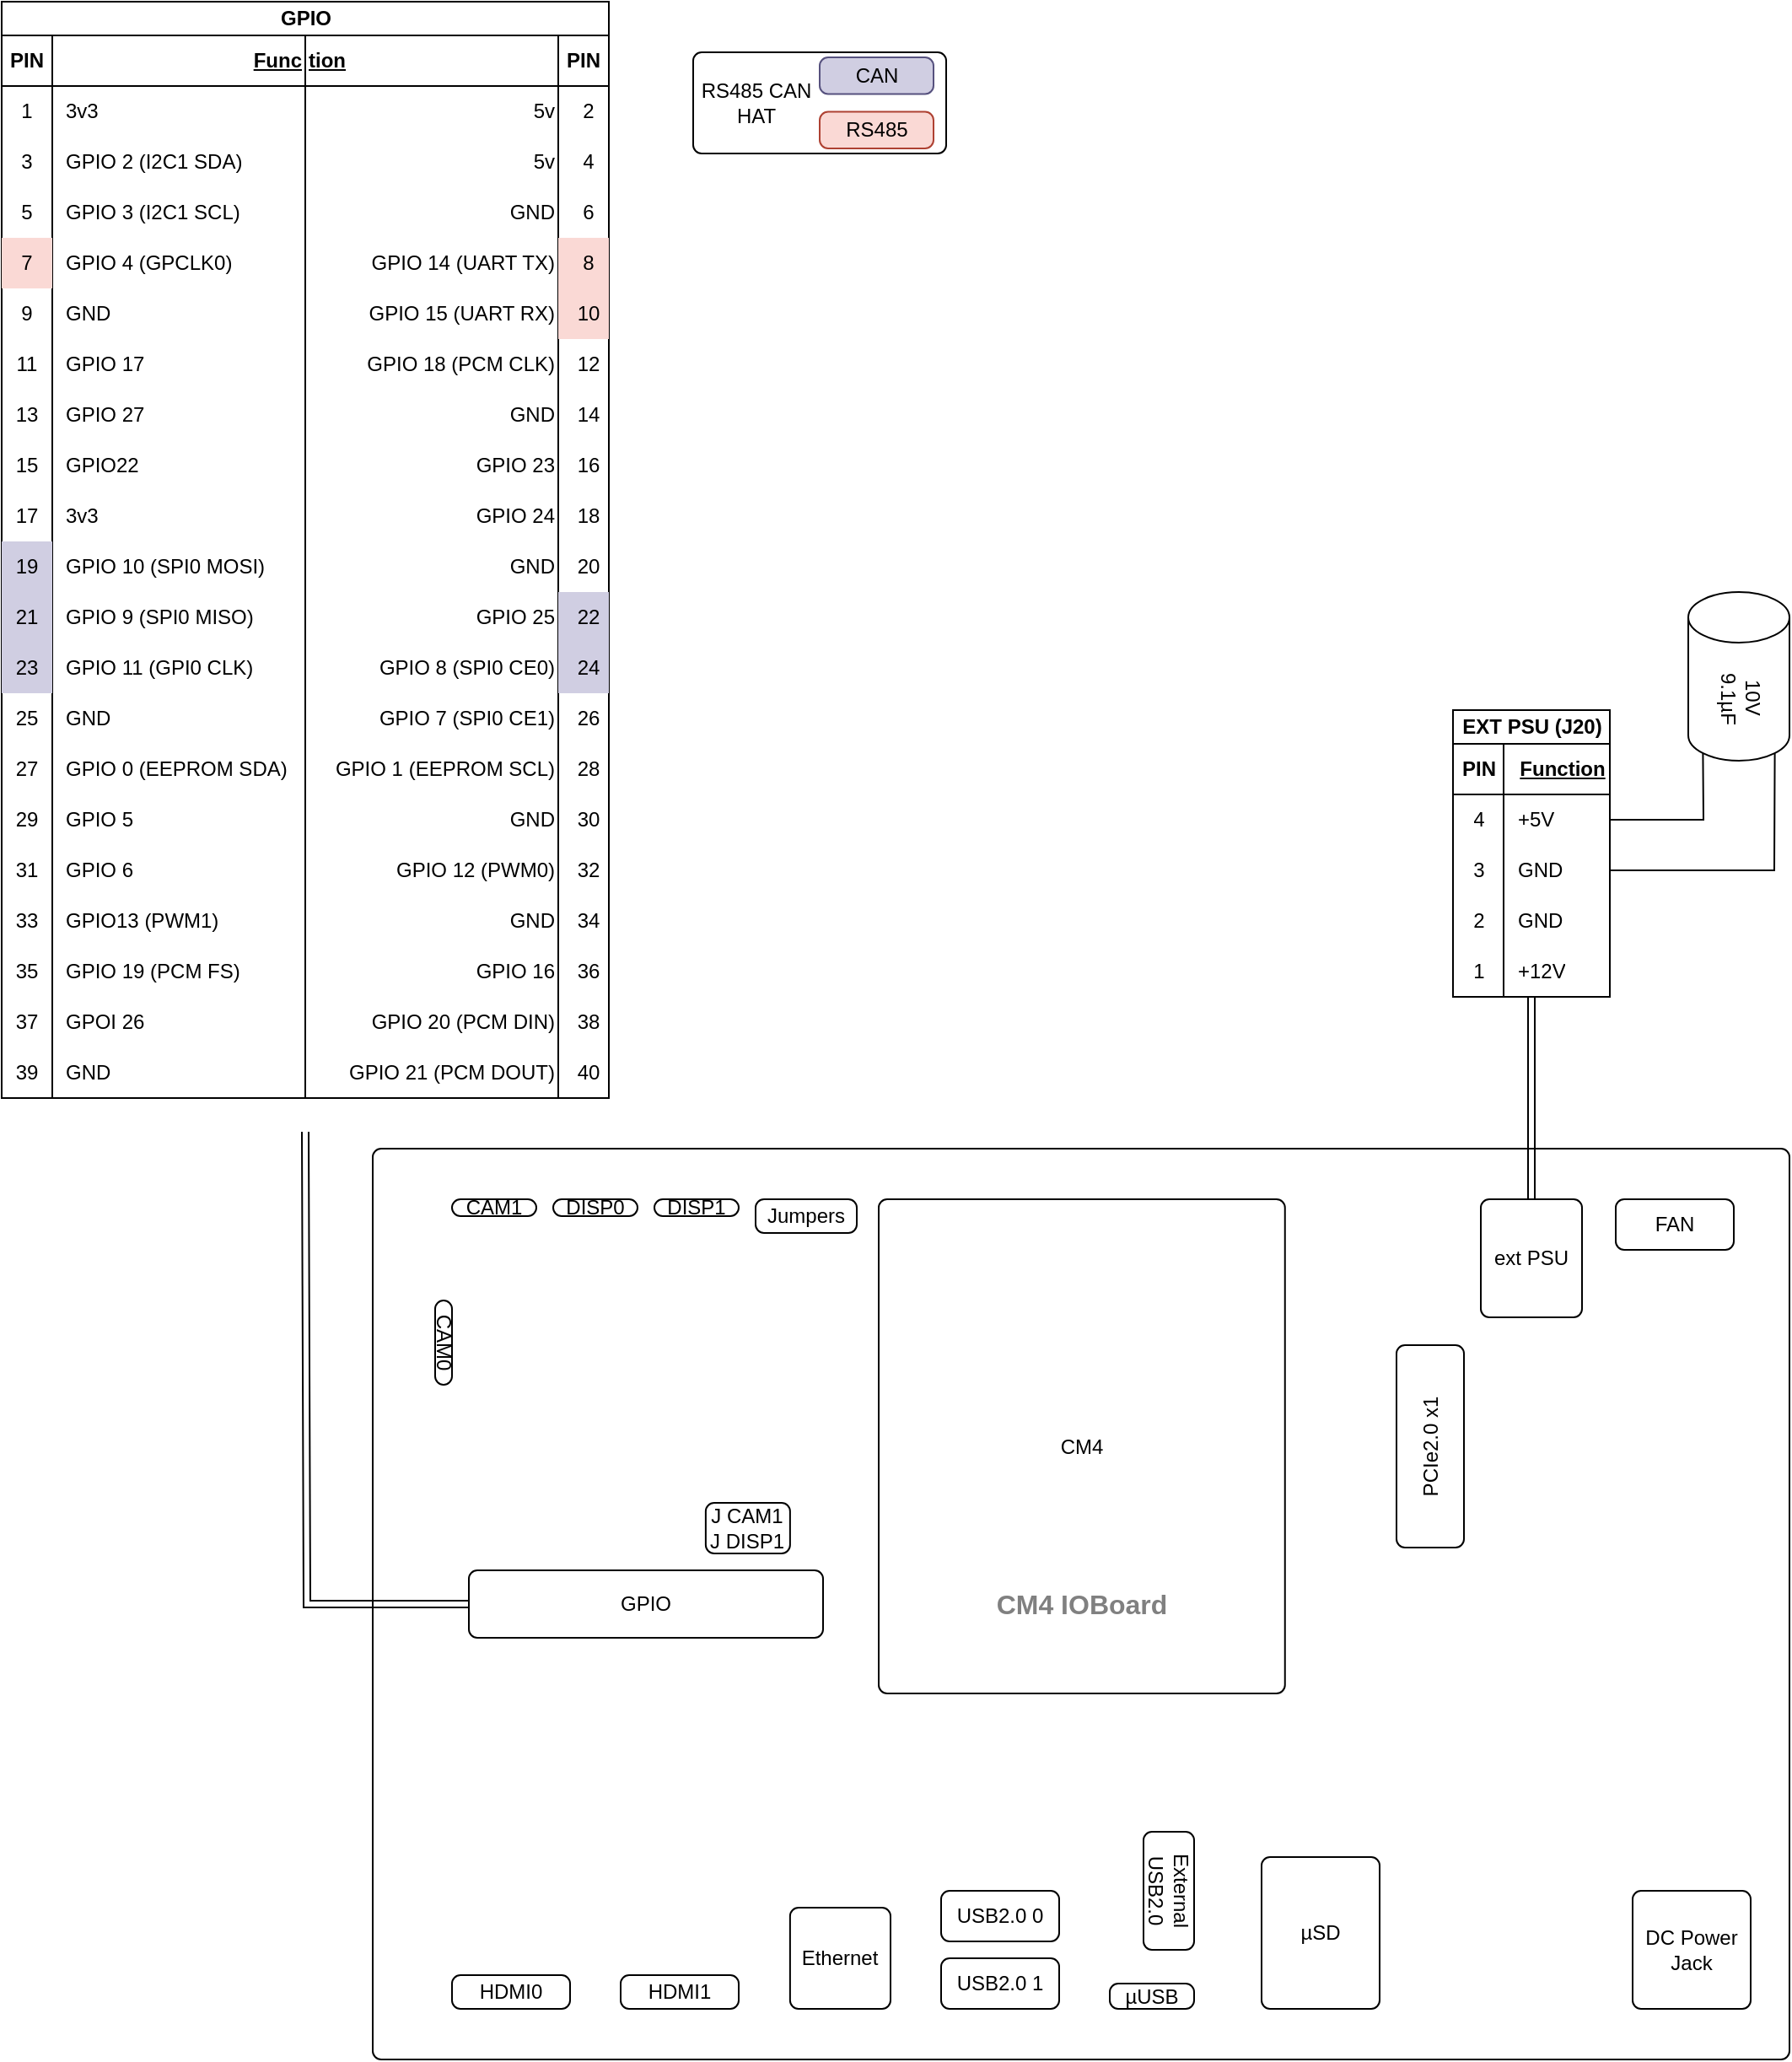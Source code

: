 <mxfile version="24.2.5" type="github">
  <diagram name="Seite-1" id="QoW2WP4sF9XE3s1ogHSI">
    <mxGraphModel dx="954" dy="721" grid="1" gridSize="10" guides="1" tooltips="1" connect="1" arrows="1" fold="1" page="1" pageScale="1" pageWidth="1654" pageHeight="1169" math="0" shadow="0">
      <root>
        <mxCell id="0" />
        <mxCell id="1" parent="0" />
        <mxCell id="m5U6jbmUyWmy_Dcwf7JY-30" value="&lt;font style=&quot;font-size: 16px;&quot;&gt;&lt;b&gt;CM4 IOBoard&lt;/b&gt;&lt;/font&gt;" style="rounded=1;absoluteArcSize=1;html=1;arcSize=10;align=center;verticalAlign=middle;" parent="1" vertex="1">
          <mxGeometry x="500" y="700" width="840" height="540" as="geometry" />
        </mxCell>
        <mxCell id="m5U6jbmUyWmy_Dcwf7JY-31" value="CM4 IO Board" style="html=1;shape=mxgraph.er.anchor;whiteSpace=wrap;" parent="m5U6jbmUyWmy_Dcwf7JY-30" vertex="1">
          <mxGeometry width="420.0" height="540" as="geometry" />
        </mxCell>
        <mxCell id="m5U6jbmUyWmy_Dcwf7JY-9" value="HDMI0" style="rounded=1;absoluteArcSize=1;html=1;arcSize=10;whiteSpace=wrap;points=[];strokeColor=inherit;fillColor=inherit;" parent="m5U6jbmUyWmy_Dcwf7JY-30" vertex="1">
          <mxGeometry x="47" y="490" width="70" height="20" as="geometry" />
        </mxCell>
        <mxCell id="m5U6jbmUyWmy_Dcwf7JY-10" value="HDMI1" style="rounded=1;absoluteArcSize=1;html=1;arcSize=10;whiteSpace=wrap;points=[];strokeColor=inherit;fillColor=inherit;" parent="m5U6jbmUyWmy_Dcwf7JY-30" vertex="1">
          <mxGeometry x="147" y="490" width="70" height="20" as="geometry" />
        </mxCell>
        <mxCell id="m5U6jbmUyWmy_Dcwf7JY-11" value="Ethernet" style="rounded=1;absoluteArcSize=1;html=1;arcSize=10;whiteSpace=wrap;points=[];strokeColor=inherit;fillColor=inherit;" parent="m5U6jbmUyWmy_Dcwf7JY-30" vertex="1">
          <mxGeometry x="247.44" y="450" width="59.56" height="60" as="geometry" />
        </mxCell>
        <mxCell id="m5U6jbmUyWmy_Dcwf7JY-12" value="USB2.0 0" style="rounded=1;absoluteArcSize=1;html=1;arcSize=10;whiteSpace=wrap;points=[];strokeColor=inherit;fillColor=inherit;" parent="m5U6jbmUyWmy_Dcwf7JY-30" vertex="1">
          <mxGeometry x="337" y="440" width="70" height="30" as="geometry" />
        </mxCell>
        <mxCell id="m5U6jbmUyWmy_Dcwf7JY-13" value="USB2.0 1" style="rounded=1;absoluteArcSize=1;html=1;arcSize=10;whiteSpace=wrap;points=[];strokeColor=inherit;fillColor=inherit;" parent="m5U6jbmUyWmy_Dcwf7JY-30" vertex="1">
          <mxGeometry x="337" y="480" width="70" height="30" as="geometry" />
        </mxCell>
        <mxCell id="m5U6jbmUyWmy_Dcwf7JY-14" value="External USB2.0" style="rounded=1;absoluteArcSize=1;html=1;arcSize=10;whiteSpace=wrap;points=[];strokeColor=inherit;fillColor=inherit;rotation=90;" parent="m5U6jbmUyWmy_Dcwf7JY-30" vertex="1">
          <mxGeometry x="437" y="425" width="70" height="30" as="geometry" />
        </mxCell>
        <mxCell id="m5U6jbmUyWmy_Dcwf7JY-15" value="µUSB" style="rounded=1;absoluteArcSize=1;html=1;arcSize=10;whiteSpace=wrap;points=[];strokeColor=inherit;fillColor=inherit;" parent="m5U6jbmUyWmy_Dcwf7JY-30" vertex="1">
          <mxGeometry x="437" y="495" width="50" height="15" as="geometry" />
        </mxCell>
        <mxCell id="m5U6jbmUyWmy_Dcwf7JY-16" value="µSD" style="rounded=1;absoluteArcSize=1;html=1;arcSize=10;whiteSpace=wrap;points=[];strokeColor=inherit;fillColor=inherit;" parent="m5U6jbmUyWmy_Dcwf7JY-30" vertex="1">
          <mxGeometry x="527" y="420" width="70" height="90" as="geometry" />
        </mxCell>
        <mxCell id="m5U6jbmUyWmy_Dcwf7JY-17" value="DC Power Jack" style="rounded=1;absoluteArcSize=1;html=1;arcSize=10;whiteSpace=wrap;points=[];strokeColor=inherit;fillColor=inherit;" parent="m5U6jbmUyWmy_Dcwf7JY-30" vertex="1">
          <mxGeometry x="747" y="440" width="70" height="70" as="geometry" />
        </mxCell>
        <mxCell id="m5U6jbmUyWmy_Dcwf7JY-19" value="CAM1" style="rounded=1;absoluteArcSize=1;html=1;arcSize=10;whiteSpace=wrap;points=[];strokeColor=inherit;fillColor=inherit;rotation=0;" parent="m5U6jbmUyWmy_Dcwf7JY-30" vertex="1">
          <mxGeometry x="47" y="30" width="50" height="10" as="geometry" />
        </mxCell>
        <mxCell id="m5U6jbmUyWmy_Dcwf7JY-20" value="DISP0" style="rounded=1;absoluteArcSize=1;html=1;arcSize=10;whiteSpace=wrap;points=[];strokeColor=inherit;fillColor=inherit;rotation=0;" parent="m5U6jbmUyWmy_Dcwf7JY-30" vertex="1">
          <mxGeometry x="107" y="30" width="50" height="10" as="geometry" />
        </mxCell>
        <mxCell id="m5U6jbmUyWmy_Dcwf7JY-22" value="DISP1" style="rounded=1;absoluteArcSize=1;html=1;arcSize=10;whiteSpace=wrap;points=[];strokeColor=inherit;fillColor=inherit;rotation=0;" parent="m5U6jbmUyWmy_Dcwf7JY-30" vertex="1">
          <mxGeometry x="167" y="30" width="50" height="10" as="geometry" />
        </mxCell>
        <mxCell id="m5U6jbmUyWmy_Dcwf7JY-23" value="CAM0" style="rounded=1;absoluteArcSize=1;html=1;arcSize=10;whiteSpace=wrap;points=[];strokeColor=inherit;fillColor=inherit;rotation=90;" parent="m5U6jbmUyWmy_Dcwf7JY-30" vertex="1">
          <mxGeometry x="17" y="110" width="50" height="10" as="geometry" />
        </mxCell>
        <mxCell id="m5U6jbmUyWmy_Dcwf7JY-24" value="Jumpers" style="rounded=1;absoluteArcSize=1;html=1;arcSize=10;whiteSpace=wrap;points=[];strokeColor=inherit;fillColor=inherit;rotation=0;" parent="m5U6jbmUyWmy_Dcwf7JY-30" vertex="1">
          <mxGeometry x="227" y="30" width="60" height="20" as="geometry" />
        </mxCell>
        <mxCell id="m5U6jbmUyWmy_Dcwf7JY-25" value="ext PSU" style="rounded=1;absoluteArcSize=1;html=1;arcSize=10;whiteSpace=wrap;points=[];strokeColor=inherit;fillColor=inherit;rotation=0;" parent="m5U6jbmUyWmy_Dcwf7JY-30" vertex="1">
          <mxGeometry x="657" y="30" width="60" height="70" as="geometry" />
        </mxCell>
        <mxCell id="m5U6jbmUyWmy_Dcwf7JY-26" value="FAN" style="rounded=1;absoluteArcSize=1;html=1;arcSize=10;whiteSpace=wrap;points=[];strokeColor=inherit;fillColor=inherit;rotation=0;" parent="m5U6jbmUyWmy_Dcwf7JY-30" vertex="1">
          <mxGeometry x="737" y="30" width="70" height="30" as="geometry" />
        </mxCell>
        <mxCell id="m5U6jbmUyWmy_Dcwf7JY-27" value="PCIe2.0 x1" style="rounded=1;absoluteArcSize=1;html=1;arcSize=10;whiteSpace=wrap;points=[];strokeColor=inherit;fillColor=inherit;rotation=-90;" parent="m5U6jbmUyWmy_Dcwf7JY-30" vertex="1">
          <mxGeometry x="567" y="156.5" width="120" height="40" as="geometry" />
        </mxCell>
        <mxCell id="m5U6jbmUyWmy_Dcwf7JY-28" value="GPIO" style="rounded=1;absoluteArcSize=1;html=1;arcSize=10;whiteSpace=wrap;points=[];strokeColor=inherit;fillColor=inherit;rotation=0;" parent="m5U6jbmUyWmy_Dcwf7JY-30" vertex="1">
          <mxGeometry x="57" y="250" width="210" height="40" as="geometry" />
        </mxCell>
        <mxCell id="m5U6jbmUyWmy_Dcwf7JY-29" value="J CAM1&lt;br&gt;J DISP1" style="rounded=1;absoluteArcSize=1;html=1;arcSize=10;whiteSpace=wrap;points=[];strokeColor=inherit;fillColor=inherit;rotation=0;" parent="m5U6jbmUyWmy_Dcwf7JY-30" vertex="1">
          <mxGeometry x="197.44" y="210" width="50" height="30" as="geometry" />
        </mxCell>
        <mxCell id="m5U6jbmUyWmy_Dcwf7JY-5" value="CM4" style="rounded=1;absoluteArcSize=1;html=1;arcSize=10;whiteSpace=wrap;points=[];fillOpacity=50;" parent="m5U6jbmUyWmy_Dcwf7JY-30" vertex="1">
          <mxGeometry x="300.0" y="30" width="240.88" height="293" as="geometry" />
        </mxCell>
        <mxCell id="m5U6jbmUyWmy_Dcwf7JY-33" value="GPIO" style="shape=table;startSize=20;container=1;collapsible=1;childLayout=tableLayout;fixedRows=1;rowLines=0;fontStyle=1;align=center;resizeLast=1;html=1;aspect=fixed;fontSize=12;" parent="1" vertex="1">
          <mxGeometry x="280" y="20" width="360" height="650" as="geometry" />
        </mxCell>
        <mxCell id="m5U6jbmUyWmy_Dcwf7JY-34" value="" style="shape=tableRow;horizontal=0;startSize=0;swimlaneHead=0;swimlaneBody=0;fillColor=none;collapsible=0;dropTarget=0;points=[[0,0.5],[1,0.5]];portConstraint=eastwest;top=0;left=0;right=0;bottom=1;" parent="m5U6jbmUyWmy_Dcwf7JY-33" vertex="1">
          <mxGeometry y="20" width="360" height="30" as="geometry" />
        </mxCell>
        <mxCell id="m5U6jbmUyWmy_Dcwf7JY-35" value="PIN" style="shape=partialRectangle;connectable=0;fillColor=none;top=0;left=0;bottom=0;right=0;fontStyle=1;overflow=hidden;whiteSpace=wrap;html=1;" parent="m5U6jbmUyWmy_Dcwf7JY-34" vertex="1">
          <mxGeometry width="30" height="30" as="geometry">
            <mxRectangle width="30" height="30" as="alternateBounds" />
          </mxGeometry>
        </mxCell>
        <mxCell id="m5U6jbmUyWmy_Dcwf7JY-36" value="Func" style="shape=partialRectangle;connectable=0;fillColor=none;top=0;left=0;bottom=0;right=0;align=right;spacingLeft=6;fontStyle=5;overflow=hidden;whiteSpace=wrap;html=1;" parent="m5U6jbmUyWmy_Dcwf7JY-34" vertex="1">
          <mxGeometry x="30" width="150" height="30" as="geometry">
            <mxRectangle width="150" height="30" as="alternateBounds" />
          </mxGeometry>
        </mxCell>
        <mxCell id="m5U6jbmUyWmy_Dcwf7JY-141" value="tion" style="shape=partialRectangle;connectable=0;fillColor=none;top=0;left=0;bottom=0;right=0;align=left;spacingLeft=0;fontStyle=5;overflow=hidden;whiteSpace=wrap;html=1;" parent="m5U6jbmUyWmy_Dcwf7JY-34" vertex="1">
          <mxGeometry x="180" width="150" height="30" as="geometry">
            <mxRectangle width="150" height="30" as="alternateBounds" />
          </mxGeometry>
        </mxCell>
        <mxCell id="m5U6jbmUyWmy_Dcwf7JY-124" value="PIN" style="shape=partialRectangle;connectable=0;fillColor=none;top=0;left=0;bottom=0;right=0;fontStyle=1;overflow=hidden;whiteSpace=wrap;html=1;" parent="m5U6jbmUyWmy_Dcwf7JY-34" vertex="1">
          <mxGeometry x="330" width="30" height="30" as="geometry">
            <mxRectangle width="30" height="30" as="alternateBounds" />
          </mxGeometry>
        </mxCell>
        <mxCell id="m5U6jbmUyWmy_Dcwf7JY-37" value="" style="shape=tableRow;horizontal=0;startSize=0;swimlaneHead=0;swimlaneBody=0;fillColor=none;collapsible=0;dropTarget=0;points=[[0,0.5],[1,0.5]];portConstraint=eastwest;top=0;left=0;right=0;bottom=0;" parent="m5U6jbmUyWmy_Dcwf7JY-33" vertex="1">
          <mxGeometry y="50" width="360" height="30" as="geometry" />
        </mxCell>
        <mxCell id="m5U6jbmUyWmy_Dcwf7JY-38" value="1" style="shape=partialRectangle;connectable=0;fillColor=none;top=0;left=0;bottom=0;right=0;editable=1;overflow=hidden;whiteSpace=wrap;html=1;" parent="m5U6jbmUyWmy_Dcwf7JY-37" vertex="1">
          <mxGeometry width="30" height="30" as="geometry">
            <mxRectangle width="30" height="30" as="alternateBounds" />
          </mxGeometry>
        </mxCell>
        <mxCell id="m5U6jbmUyWmy_Dcwf7JY-39" value="3v3" style="shape=partialRectangle;connectable=0;fillColor=none;top=0;left=0;bottom=0;right=0;align=left;spacingLeft=6;overflow=hidden;whiteSpace=wrap;html=1;" parent="m5U6jbmUyWmy_Dcwf7JY-37" vertex="1">
          <mxGeometry x="30" width="150" height="30" as="geometry">
            <mxRectangle width="150" height="30" as="alternateBounds" />
          </mxGeometry>
        </mxCell>
        <mxCell id="m5U6jbmUyWmy_Dcwf7JY-142" value="5v" style="shape=partialRectangle;connectable=0;fillColor=none;top=0;left=0;bottom=0;right=0;align=right;spacingLeft=6;overflow=hidden;whiteSpace=wrap;html=1;" parent="m5U6jbmUyWmy_Dcwf7JY-37" vertex="1">
          <mxGeometry x="180" width="150" height="30" as="geometry">
            <mxRectangle width="150" height="30" as="alternateBounds" />
          </mxGeometry>
        </mxCell>
        <mxCell id="m5U6jbmUyWmy_Dcwf7JY-125" value="2" style="shape=partialRectangle;connectable=0;fillColor=none;top=0;left=0;bottom=0;right=0;align=center;spacingLeft=6;overflow=hidden;whiteSpace=wrap;html=1;" parent="m5U6jbmUyWmy_Dcwf7JY-37" vertex="1">
          <mxGeometry x="330" width="30" height="30" as="geometry">
            <mxRectangle width="30" height="30" as="alternateBounds" />
          </mxGeometry>
        </mxCell>
        <mxCell id="m5U6jbmUyWmy_Dcwf7JY-40" value="" style="shape=tableRow;horizontal=0;startSize=0;swimlaneHead=0;swimlaneBody=0;fillColor=none;collapsible=0;dropTarget=0;points=[[0,0.5],[1,0.5]];portConstraint=eastwest;top=0;left=0;right=0;bottom=0;" parent="m5U6jbmUyWmy_Dcwf7JY-33" vertex="1">
          <mxGeometry y="80" width="360" height="30" as="geometry" />
        </mxCell>
        <mxCell id="m5U6jbmUyWmy_Dcwf7JY-41" value="3" style="shape=partialRectangle;connectable=0;fillColor=none;top=0;left=0;bottom=0;right=0;editable=1;overflow=hidden;whiteSpace=wrap;html=1;" parent="m5U6jbmUyWmy_Dcwf7JY-40" vertex="1">
          <mxGeometry width="30" height="30" as="geometry">
            <mxRectangle width="30" height="30" as="alternateBounds" />
          </mxGeometry>
        </mxCell>
        <mxCell id="m5U6jbmUyWmy_Dcwf7JY-42" value="GPIO 2 (I2C1 SDA)" style="shape=partialRectangle;connectable=0;fillColor=none;top=0;left=0;bottom=0;right=0;align=left;spacingLeft=6;overflow=hidden;whiteSpace=wrap;html=1;" parent="m5U6jbmUyWmy_Dcwf7JY-40" vertex="1">
          <mxGeometry x="30" width="150" height="30" as="geometry">
            <mxRectangle width="150" height="30" as="alternateBounds" />
          </mxGeometry>
        </mxCell>
        <mxCell id="m5U6jbmUyWmy_Dcwf7JY-143" value="5v" style="shape=partialRectangle;connectable=0;fillColor=none;top=0;left=0;bottom=0;right=0;align=right;spacingLeft=6;overflow=hidden;whiteSpace=wrap;html=1;" parent="m5U6jbmUyWmy_Dcwf7JY-40" vertex="1">
          <mxGeometry x="180" width="150" height="30" as="geometry">
            <mxRectangle width="150" height="30" as="alternateBounds" />
          </mxGeometry>
        </mxCell>
        <mxCell id="m5U6jbmUyWmy_Dcwf7JY-126" value="4" style="shape=partialRectangle;connectable=0;fillColor=none;top=0;left=0;bottom=0;right=0;align=center;spacingLeft=6;overflow=hidden;whiteSpace=wrap;html=1;" parent="m5U6jbmUyWmy_Dcwf7JY-40" vertex="1">
          <mxGeometry x="330" width="30" height="30" as="geometry">
            <mxRectangle width="30" height="30" as="alternateBounds" />
          </mxGeometry>
        </mxCell>
        <mxCell id="m5U6jbmUyWmy_Dcwf7JY-43" value="" style="shape=tableRow;horizontal=0;startSize=0;swimlaneHead=0;swimlaneBody=0;fillColor=none;collapsible=0;dropTarget=0;points=[[0,0.5],[1,0.5]];portConstraint=eastwest;top=0;left=0;right=0;bottom=0;" parent="m5U6jbmUyWmy_Dcwf7JY-33" vertex="1">
          <mxGeometry y="110" width="360" height="30" as="geometry" />
        </mxCell>
        <mxCell id="m5U6jbmUyWmy_Dcwf7JY-44" value="5" style="shape=partialRectangle;connectable=0;fillColor=none;top=0;left=0;bottom=0;right=0;editable=1;overflow=hidden;whiteSpace=wrap;html=1;" parent="m5U6jbmUyWmy_Dcwf7JY-43" vertex="1">
          <mxGeometry width="30" height="30" as="geometry">
            <mxRectangle width="30" height="30" as="alternateBounds" />
          </mxGeometry>
        </mxCell>
        <mxCell id="m5U6jbmUyWmy_Dcwf7JY-45" value="GPIO 3 (I2C1 SCL)" style="shape=partialRectangle;connectable=0;fillColor=none;top=0;left=0;bottom=0;right=0;align=left;spacingLeft=6;overflow=hidden;whiteSpace=wrap;html=1;" parent="m5U6jbmUyWmy_Dcwf7JY-43" vertex="1">
          <mxGeometry x="30" width="150" height="30" as="geometry">
            <mxRectangle width="150" height="30" as="alternateBounds" />
          </mxGeometry>
        </mxCell>
        <mxCell id="m5U6jbmUyWmy_Dcwf7JY-144" value="GND" style="shape=partialRectangle;connectable=0;fillColor=none;top=0;left=0;bottom=0;right=0;align=right;spacingLeft=6;overflow=hidden;whiteSpace=wrap;html=1;" parent="m5U6jbmUyWmy_Dcwf7JY-43" vertex="1">
          <mxGeometry x="180" width="150" height="30" as="geometry">
            <mxRectangle width="150" height="30" as="alternateBounds" />
          </mxGeometry>
        </mxCell>
        <mxCell id="m5U6jbmUyWmy_Dcwf7JY-127" value="6" style="shape=partialRectangle;connectable=0;fillColor=none;top=0;left=0;bottom=0;right=0;align=center;spacingLeft=6;overflow=hidden;whiteSpace=wrap;html=1;" parent="m5U6jbmUyWmy_Dcwf7JY-43" vertex="1">
          <mxGeometry x="330" width="30" height="30" as="geometry">
            <mxRectangle width="30" height="30" as="alternateBounds" />
          </mxGeometry>
        </mxCell>
        <mxCell id="m5U6jbmUyWmy_Dcwf7JY-202" style="shape=tableRow;horizontal=0;startSize=0;swimlaneHead=0;swimlaneBody=0;fillColor=none;collapsible=0;dropTarget=0;points=[[0,0.5],[1,0.5]];portConstraint=eastwest;top=0;left=0;right=0;bottom=0;" parent="m5U6jbmUyWmy_Dcwf7JY-33" vertex="1">
          <mxGeometry y="140" width="360" height="30" as="geometry" />
        </mxCell>
        <mxCell id="m5U6jbmUyWmy_Dcwf7JY-203" value="7" style="shape=partialRectangle;connectable=0;fillColor=#fad9d5;top=0;left=0;bottom=0;right=0;editable=1;overflow=hidden;whiteSpace=wrap;html=1;strokeColor=#ae4132;" parent="m5U6jbmUyWmy_Dcwf7JY-202" vertex="1">
          <mxGeometry width="30" height="30" as="geometry">
            <mxRectangle width="30" height="30" as="alternateBounds" />
          </mxGeometry>
        </mxCell>
        <mxCell id="m5U6jbmUyWmy_Dcwf7JY-204" value="GPIO 4 (GPCLK0)" style="shape=partialRectangle;connectable=0;fillColor=none;top=0;left=0;bottom=0;right=0;align=left;spacingLeft=6;overflow=hidden;whiteSpace=wrap;html=1;" parent="m5U6jbmUyWmy_Dcwf7JY-202" vertex="1">
          <mxGeometry x="30" width="150" height="30" as="geometry">
            <mxRectangle width="150" height="30" as="alternateBounds" />
          </mxGeometry>
        </mxCell>
        <mxCell id="m5U6jbmUyWmy_Dcwf7JY-205" value="GPIO 14 (UART TX)" style="shape=partialRectangle;connectable=0;fillColor=none;top=0;left=0;bottom=0;right=0;align=right;spacingLeft=6;overflow=hidden;whiteSpace=wrap;html=1;" parent="m5U6jbmUyWmy_Dcwf7JY-202" vertex="1">
          <mxGeometry x="180" width="150" height="30" as="geometry">
            <mxRectangle width="150" height="30" as="alternateBounds" />
          </mxGeometry>
        </mxCell>
        <mxCell id="m5U6jbmUyWmy_Dcwf7JY-206" value="8" style="shape=partialRectangle;connectable=0;fillColor=#fad9d5;top=0;left=0;bottom=0;right=0;align=center;spacingLeft=6;overflow=hidden;whiteSpace=wrap;html=1;strokeColor=#ae4132;" parent="m5U6jbmUyWmy_Dcwf7JY-202" vertex="1">
          <mxGeometry x="330" width="30" height="30" as="geometry">
            <mxRectangle width="30" height="30" as="alternateBounds" />
          </mxGeometry>
        </mxCell>
        <mxCell id="m5U6jbmUyWmy_Dcwf7JY-105" style="shape=tableRow;horizontal=0;startSize=0;swimlaneHead=0;swimlaneBody=0;fillColor=none;collapsible=0;dropTarget=0;points=[[0,0.5],[1,0.5]];portConstraint=eastwest;top=0;left=0;right=0;bottom=0;" parent="m5U6jbmUyWmy_Dcwf7JY-33" vertex="1">
          <mxGeometry y="170" width="360" height="30" as="geometry" />
        </mxCell>
        <mxCell id="m5U6jbmUyWmy_Dcwf7JY-106" value="9" style="shape=partialRectangle;connectable=0;fillColor=none;top=0;left=0;bottom=0;right=0;editable=1;overflow=hidden;whiteSpace=wrap;html=1;" parent="m5U6jbmUyWmy_Dcwf7JY-105" vertex="1">
          <mxGeometry width="30" height="30" as="geometry">
            <mxRectangle width="30" height="30" as="alternateBounds" />
          </mxGeometry>
        </mxCell>
        <mxCell id="m5U6jbmUyWmy_Dcwf7JY-107" value="GND" style="shape=partialRectangle;connectable=0;fillColor=none;top=0;left=0;bottom=0;right=0;align=left;spacingLeft=6;overflow=hidden;whiteSpace=wrap;html=1;" parent="m5U6jbmUyWmy_Dcwf7JY-105" vertex="1">
          <mxGeometry x="30" width="150" height="30" as="geometry">
            <mxRectangle width="150" height="30" as="alternateBounds" />
          </mxGeometry>
        </mxCell>
        <mxCell id="m5U6jbmUyWmy_Dcwf7JY-145" value="GPIO 15 (UART RX)" style="shape=partialRectangle;connectable=0;fillColor=none;top=0;left=0;bottom=0;right=0;align=right;spacingLeft=6;overflow=hidden;whiteSpace=wrap;html=1;" parent="m5U6jbmUyWmy_Dcwf7JY-105" vertex="1">
          <mxGeometry x="180" width="150" height="30" as="geometry">
            <mxRectangle width="150" height="30" as="alternateBounds" />
          </mxGeometry>
        </mxCell>
        <mxCell id="m5U6jbmUyWmy_Dcwf7JY-128" value="10" style="shape=partialRectangle;connectable=0;fillColor=#fad9d5;top=0;left=0;bottom=0;right=0;align=center;spacingLeft=6;overflow=hidden;whiteSpace=wrap;html=1;strokeColor=#ae4132;" parent="m5U6jbmUyWmy_Dcwf7JY-105" vertex="1">
          <mxGeometry x="330" width="30" height="30" as="geometry">
            <mxRectangle width="30" height="30" as="alternateBounds" />
          </mxGeometry>
        </mxCell>
        <mxCell id="m5U6jbmUyWmy_Dcwf7JY-102" style="shape=tableRow;horizontal=0;startSize=0;swimlaneHead=0;swimlaneBody=0;fillColor=none;collapsible=0;dropTarget=0;points=[[0,0.5],[1,0.5]];portConstraint=eastwest;top=0;left=0;right=0;bottom=0;" parent="m5U6jbmUyWmy_Dcwf7JY-33" vertex="1">
          <mxGeometry y="200" width="360" height="30" as="geometry" />
        </mxCell>
        <mxCell id="m5U6jbmUyWmy_Dcwf7JY-103" value="11" style="shape=partialRectangle;connectable=0;fillColor=none;top=0;left=0;bottom=0;right=0;editable=1;overflow=hidden;whiteSpace=wrap;html=1;" parent="m5U6jbmUyWmy_Dcwf7JY-102" vertex="1">
          <mxGeometry width="30" height="30" as="geometry">
            <mxRectangle width="30" height="30" as="alternateBounds" />
          </mxGeometry>
        </mxCell>
        <mxCell id="m5U6jbmUyWmy_Dcwf7JY-104" value="GPIO 17" style="shape=partialRectangle;connectable=0;fillColor=none;top=0;left=0;bottom=0;right=0;align=left;spacingLeft=6;overflow=hidden;whiteSpace=wrap;html=1;" parent="m5U6jbmUyWmy_Dcwf7JY-102" vertex="1">
          <mxGeometry x="30" width="150" height="30" as="geometry">
            <mxRectangle width="150" height="30" as="alternateBounds" />
          </mxGeometry>
        </mxCell>
        <mxCell id="m5U6jbmUyWmy_Dcwf7JY-146" value="GPIO 18 (PCM CLK)" style="shape=partialRectangle;connectable=0;fillColor=none;top=0;left=0;bottom=0;right=0;align=right;spacingLeft=6;overflow=hidden;whiteSpace=wrap;html=1;" parent="m5U6jbmUyWmy_Dcwf7JY-102" vertex="1">
          <mxGeometry x="180" width="150" height="30" as="geometry">
            <mxRectangle width="150" height="30" as="alternateBounds" />
          </mxGeometry>
        </mxCell>
        <mxCell id="m5U6jbmUyWmy_Dcwf7JY-129" value="12" style="shape=partialRectangle;connectable=0;fillColor=none;top=0;left=0;bottom=0;right=0;align=center;spacingLeft=6;overflow=hidden;whiteSpace=wrap;html=1;" parent="m5U6jbmUyWmy_Dcwf7JY-102" vertex="1">
          <mxGeometry x="330" width="30" height="30" as="geometry">
            <mxRectangle width="30" height="30" as="alternateBounds" />
          </mxGeometry>
        </mxCell>
        <mxCell id="m5U6jbmUyWmy_Dcwf7JY-99" style="shape=tableRow;horizontal=0;startSize=0;swimlaneHead=0;swimlaneBody=0;fillColor=none;collapsible=0;dropTarget=0;points=[[0,0.5],[1,0.5]];portConstraint=eastwest;top=0;left=0;right=0;bottom=0;" parent="m5U6jbmUyWmy_Dcwf7JY-33" vertex="1">
          <mxGeometry y="230" width="360" height="30" as="geometry" />
        </mxCell>
        <mxCell id="m5U6jbmUyWmy_Dcwf7JY-100" value="13" style="shape=partialRectangle;connectable=0;fillColor=none;top=0;left=0;bottom=0;right=0;editable=1;overflow=hidden;whiteSpace=wrap;html=1;" parent="m5U6jbmUyWmy_Dcwf7JY-99" vertex="1">
          <mxGeometry width="30" height="30" as="geometry">
            <mxRectangle width="30" height="30" as="alternateBounds" />
          </mxGeometry>
        </mxCell>
        <mxCell id="m5U6jbmUyWmy_Dcwf7JY-101" value="GPIO 27" style="shape=partialRectangle;connectable=0;fillColor=none;top=0;left=0;bottom=0;right=0;align=left;spacingLeft=6;overflow=hidden;whiteSpace=wrap;html=1;" parent="m5U6jbmUyWmy_Dcwf7JY-99" vertex="1">
          <mxGeometry x="30" width="150" height="30" as="geometry">
            <mxRectangle width="150" height="30" as="alternateBounds" />
          </mxGeometry>
        </mxCell>
        <mxCell id="m5U6jbmUyWmy_Dcwf7JY-147" value="GND" style="shape=partialRectangle;connectable=0;fillColor=none;top=0;left=0;bottom=0;right=0;align=right;spacingLeft=6;overflow=hidden;whiteSpace=wrap;html=1;" parent="m5U6jbmUyWmy_Dcwf7JY-99" vertex="1">
          <mxGeometry x="180" width="150" height="30" as="geometry">
            <mxRectangle width="150" height="30" as="alternateBounds" />
          </mxGeometry>
        </mxCell>
        <mxCell id="m5U6jbmUyWmy_Dcwf7JY-130" value="14" style="shape=partialRectangle;connectable=0;fillColor=none;top=0;left=0;bottom=0;right=0;align=center;spacingLeft=6;overflow=hidden;whiteSpace=wrap;html=1;" parent="m5U6jbmUyWmy_Dcwf7JY-99" vertex="1">
          <mxGeometry x="330" width="30" height="30" as="geometry">
            <mxRectangle width="30" height="30" as="alternateBounds" />
          </mxGeometry>
        </mxCell>
        <mxCell id="m5U6jbmUyWmy_Dcwf7JY-96" style="shape=tableRow;horizontal=0;startSize=0;swimlaneHead=0;swimlaneBody=0;fillColor=none;collapsible=0;dropTarget=0;points=[[0,0.5],[1,0.5]];portConstraint=eastwest;top=0;left=0;right=0;bottom=0;" parent="m5U6jbmUyWmy_Dcwf7JY-33" vertex="1">
          <mxGeometry y="260" width="360" height="30" as="geometry" />
        </mxCell>
        <mxCell id="m5U6jbmUyWmy_Dcwf7JY-97" value="15" style="shape=partialRectangle;connectable=0;fillColor=none;top=0;left=0;bottom=0;right=0;editable=1;overflow=hidden;whiteSpace=wrap;html=1;" parent="m5U6jbmUyWmy_Dcwf7JY-96" vertex="1">
          <mxGeometry width="30" height="30" as="geometry">
            <mxRectangle width="30" height="30" as="alternateBounds" />
          </mxGeometry>
        </mxCell>
        <mxCell id="m5U6jbmUyWmy_Dcwf7JY-98" value="GPIO22" style="shape=partialRectangle;connectable=0;fillColor=none;top=0;left=0;bottom=0;right=0;align=left;spacingLeft=6;overflow=hidden;whiteSpace=wrap;html=1;" parent="m5U6jbmUyWmy_Dcwf7JY-96" vertex="1">
          <mxGeometry x="30" width="150" height="30" as="geometry">
            <mxRectangle width="150" height="30" as="alternateBounds" />
          </mxGeometry>
        </mxCell>
        <mxCell id="m5U6jbmUyWmy_Dcwf7JY-148" value="GPIO 23" style="shape=partialRectangle;connectable=0;fillColor=none;top=0;left=0;bottom=0;right=0;align=right;spacingLeft=6;overflow=hidden;whiteSpace=wrap;html=1;" parent="m5U6jbmUyWmy_Dcwf7JY-96" vertex="1">
          <mxGeometry x="180" width="150" height="30" as="geometry">
            <mxRectangle width="150" height="30" as="alternateBounds" />
          </mxGeometry>
        </mxCell>
        <mxCell id="m5U6jbmUyWmy_Dcwf7JY-131" value="16" style="shape=partialRectangle;connectable=0;fillColor=none;top=0;left=0;bottom=0;right=0;align=center;spacingLeft=6;overflow=hidden;whiteSpace=wrap;html=1;" parent="m5U6jbmUyWmy_Dcwf7JY-96" vertex="1">
          <mxGeometry x="330" width="30" height="30" as="geometry">
            <mxRectangle width="30" height="30" as="alternateBounds" />
          </mxGeometry>
        </mxCell>
        <mxCell id="m5U6jbmUyWmy_Dcwf7JY-93" style="shape=tableRow;horizontal=0;startSize=0;swimlaneHead=0;swimlaneBody=0;fillColor=none;collapsible=0;dropTarget=0;points=[[0,0.5],[1,0.5]];portConstraint=eastwest;top=0;left=0;right=0;bottom=0;" parent="m5U6jbmUyWmy_Dcwf7JY-33" vertex="1">
          <mxGeometry y="290" width="360" height="30" as="geometry" />
        </mxCell>
        <mxCell id="m5U6jbmUyWmy_Dcwf7JY-94" value="17" style="shape=partialRectangle;connectable=0;fillColor=none;top=0;left=0;bottom=0;right=0;editable=1;overflow=hidden;whiteSpace=wrap;html=1;" parent="m5U6jbmUyWmy_Dcwf7JY-93" vertex="1">
          <mxGeometry width="30" height="30" as="geometry">
            <mxRectangle width="30" height="30" as="alternateBounds" />
          </mxGeometry>
        </mxCell>
        <mxCell id="m5U6jbmUyWmy_Dcwf7JY-95" value="3v3" style="shape=partialRectangle;connectable=0;fillColor=none;top=0;left=0;bottom=0;right=0;align=left;spacingLeft=6;overflow=hidden;whiteSpace=wrap;html=1;" parent="m5U6jbmUyWmy_Dcwf7JY-93" vertex="1">
          <mxGeometry x="30" width="150" height="30" as="geometry">
            <mxRectangle width="150" height="30" as="alternateBounds" />
          </mxGeometry>
        </mxCell>
        <mxCell id="m5U6jbmUyWmy_Dcwf7JY-149" value="GPIO 24" style="shape=partialRectangle;connectable=0;fillColor=none;top=0;left=0;bottom=0;right=0;align=right;spacingLeft=6;overflow=hidden;whiteSpace=wrap;html=1;" parent="m5U6jbmUyWmy_Dcwf7JY-93" vertex="1">
          <mxGeometry x="180" width="150" height="30" as="geometry">
            <mxRectangle width="150" height="30" as="alternateBounds" />
          </mxGeometry>
        </mxCell>
        <mxCell id="m5U6jbmUyWmy_Dcwf7JY-132" value="18" style="shape=partialRectangle;connectable=0;fillColor=none;top=0;left=0;bottom=0;right=0;align=center;spacingLeft=6;overflow=hidden;whiteSpace=wrap;html=1;" parent="m5U6jbmUyWmy_Dcwf7JY-93" vertex="1">
          <mxGeometry x="330" width="30" height="30" as="geometry">
            <mxRectangle width="30" height="30" as="alternateBounds" />
          </mxGeometry>
        </mxCell>
        <mxCell id="m5U6jbmUyWmy_Dcwf7JY-90" style="shape=tableRow;horizontal=0;startSize=0;swimlaneHead=0;swimlaneBody=0;fillColor=none;collapsible=0;dropTarget=0;points=[[0,0.5],[1,0.5]];portConstraint=eastwest;top=0;left=0;right=0;bottom=0;" parent="m5U6jbmUyWmy_Dcwf7JY-33" vertex="1">
          <mxGeometry y="320" width="360" height="30" as="geometry" />
        </mxCell>
        <mxCell id="m5U6jbmUyWmy_Dcwf7JY-91" value="19" style="shape=partialRectangle;connectable=0;fillColor=#d0cee2;top=0;left=0;bottom=0;right=0;editable=1;overflow=hidden;whiteSpace=wrap;html=1;strokeColor=#56517e;" parent="m5U6jbmUyWmy_Dcwf7JY-90" vertex="1">
          <mxGeometry width="30" height="30" as="geometry">
            <mxRectangle width="30" height="30" as="alternateBounds" />
          </mxGeometry>
        </mxCell>
        <mxCell id="m5U6jbmUyWmy_Dcwf7JY-92" value="GPIO 10 (SPI0 MOSI)" style="shape=partialRectangle;connectable=0;fillColor=none;top=0;left=0;bottom=0;right=0;align=left;spacingLeft=6;overflow=hidden;whiteSpace=wrap;html=1;" parent="m5U6jbmUyWmy_Dcwf7JY-90" vertex="1">
          <mxGeometry x="30" width="150" height="30" as="geometry">
            <mxRectangle width="150" height="30" as="alternateBounds" />
          </mxGeometry>
        </mxCell>
        <mxCell id="m5U6jbmUyWmy_Dcwf7JY-150" value="GND" style="shape=partialRectangle;connectable=0;fillColor=none;top=0;left=0;bottom=0;right=0;align=right;spacingLeft=6;overflow=hidden;whiteSpace=wrap;html=1;" parent="m5U6jbmUyWmy_Dcwf7JY-90" vertex="1">
          <mxGeometry x="180" width="150" height="30" as="geometry">
            <mxRectangle width="150" height="30" as="alternateBounds" />
          </mxGeometry>
        </mxCell>
        <mxCell id="m5U6jbmUyWmy_Dcwf7JY-133" value="20" style="shape=partialRectangle;connectable=0;fillColor=none;top=0;left=0;bottom=0;right=0;align=center;spacingLeft=6;overflow=hidden;whiteSpace=wrap;html=1;" parent="m5U6jbmUyWmy_Dcwf7JY-90" vertex="1">
          <mxGeometry x="330" width="30" height="30" as="geometry">
            <mxRectangle width="30" height="30" as="alternateBounds" />
          </mxGeometry>
        </mxCell>
        <mxCell id="m5U6jbmUyWmy_Dcwf7JY-87" style="shape=tableRow;horizontal=0;startSize=0;swimlaneHead=0;swimlaneBody=0;fillColor=none;collapsible=0;dropTarget=0;points=[[0,0.5],[1,0.5]];portConstraint=eastwest;top=0;left=0;right=0;bottom=0;" parent="m5U6jbmUyWmy_Dcwf7JY-33" vertex="1">
          <mxGeometry y="350" width="360" height="30" as="geometry" />
        </mxCell>
        <mxCell id="m5U6jbmUyWmy_Dcwf7JY-88" value="21" style="shape=partialRectangle;connectable=0;fillColor=#d0cee2;top=0;left=0;bottom=0;right=0;editable=1;overflow=hidden;whiteSpace=wrap;html=1;strokeColor=#56517e;" parent="m5U6jbmUyWmy_Dcwf7JY-87" vertex="1">
          <mxGeometry width="30" height="30" as="geometry">
            <mxRectangle width="30" height="30" as="alternateBounds" />
          </mxGeometry>
        </mxCell>
        <mxCell id="m5U6jbmUyWmy_Dcwf7JY-89" value="GPIO 9 (SPI0 MISO)" style="shape=partialRectangle;connectable=0;fillColor=none;top=0;left=0;bottom=0;right=0;align=left;spacingLeft=6;overflow=hidden;whiteSpace=wrap;html=1;" parent="m5U6jbmUyWmy_Dcwf7JY-87" vertex="1">
          <mxGeometry x="30" width="150" height="30" as="geometry">
            <mxRectangle width="150" height="30" as="alternateBounds" />
          </mxGeometry>
        </mxCell>
        <mxCell id="m5U6jbmUyWmy_Dcwf7JY-151" value="GPIO 25" style="shape=partialRectangle;connectable=0;fillColor=none;top=0;left=0;bottom=0;right=0;align=right;spacingLeft=6;overflow=hidden;whiteSpace=wrap;html=1;" parent="m5U6jbmUyWmy_Dcwf7JY-87" vertex="1">
          <mxGeometry x="180" width="150" height="30" as="geometry">
            <mxRectangle width="150" height="30" as="alternateBounds" />
          </mxGeometry>
        </mxCell>
        <mxCell id="m5U6jbmUyWmy_Dcwf7JY-134" value="22" style="shape=partialRectangle;connectable=0;fillColor=#d0cee2;top=0;left=0;bottom=0;right=0;align=center;spacingLeft=6;overflow=hidden;whiteSpace=wrap;html=1;strokeColor=#56517e;" parent="m5U6jbmUyWmy_Dcwf7JY-87" vertex="1">
          <mxGeometry x="330" width="30" height="30" as="geometry">
            <mxRectangle width="30" height="30" as="alternateBounds" />
          </mxGeometry>
        </mxCell>
        <mxCell id="m5U6jbmUyWmy_Dcwf7JY-197" style="shape=tableRow;horizontal=0;startSize=0;swimlaneHead=0;swimlaneBody=0;fillColor=none;collapsible=0;dropTarget=0;points=[[0,0.5],[1,0.5]];portConstraint=eastwest;top=0;left=0;right=0;bottom=0;" parent="m5U6jbmUyWmy_Dcwf7JY-33" vertex="1">
          <mxGeometry y="380" width="360" height="30" as="geometry" />
        </mxCell>
        <mxCell id="m5U6jbmUyWmy_Dcwf7JY-198" value="23" style="shape=partialRectangle;connectable=0;fillColor=#d0cee2;top=0;left=0;bottom=0;right=0;editable=1;overflow=hidden;whiteSpace=wrap;html=1;strokeColor=#56517e;" parent="m5U6jbmUyWmy_Dcwf7JY-197" vertex="1">
          <mxGeometry width="30" height="30" as="geometry">
            <mxRectangle width="30" height="30" as="alternateBounds" />
          </mxGeometry>
        </mxCell>
        <mxCell id="m5U6jbmUyWmy_Dcwf7JY-199" value="GPIO 11 (GPI0 CLK)" style="shape=partialRectangle;connectable=0;fillColor=none;top=0;left=0;bottom=0;right=0;align=left;spacingLeft=6;overflow=hidden;whiteSpace=wrap;html=1;" parent="m5U6jbmUyWmy_Dcwf7JY-197" vertex="1">
          <mxGeometry x="30" width="150" height="30" as="geometry">
            <mxRectangle width="150" height="30" as="alternateBounds" />
          </mxGeometry>
        </mxCell>
        <mxCell id="m5U6jbmUyWmy_Dcwf7JY-200" value="GPIO 8 (SPI0 CE0)" style="shape=partialRectangle;connectable=0;fillColor=none;top=0;left=0;bottom=0;right=0;align=right;spacingLeft=6;overflow=hidden;whiteSpace=wrap;html=1;" parent="m5U6jbmUyWmy_Dcwf7JY-197" vertex="1">
          <mxGeometry x="180" width="150" height="30" as="geometry">
            <mxRectangle width="150" height="30" as="alternateBounds" />
          </mxGeometry>
        </mxCell>
        <mxCell id="m5U6jbmUyWmy_Dcwf7JY-201" value="24" style="shape=partialRectangle;connectable=0;fillColor=#d0cee2;top=0;left=0;bottom=0;right=0;align=center;spacingLeft=6;overflow=hidden;whiteSpace=wrap;html=1;strokeColor=#56517e;" parent="m5U6jbmUyWmy_Dcwf7JY-197" vertex="1">
          <mxGeometry x="330" width="30" height="30" as="geometry">
            <mxRectangle width="30" height="30" as="alternateBounds" />
          </mxGeometry>
        </mxCell>
        <mxCell id="m5U6jbmUyWmy_Dcwf7JY-192" style="shape=tableRow;horizontal=0;startSize=0;swimlaneHead=0;swimlaneBody=0;fillColor=none;collapsible=0;dropTarget=0;points=[[0,0.5],[1,0.5]];portConstraint=eastwest;top=0;left=0;right=0;bottom=0;" parent="m5U6jbmUyWmy_Dcwf7JY-33" vertex="1">
          <mxGeometry y="410" width="360" height="30" as="geometry" />
        </mxCell>
        <mxCell id="m5U6jbmUyWmy_Dcwf7JY-193" value="25" style="shape=partialRectangle;connectable=0;fillColor=none;top=0;left=0;bottom=0;right=0;editable=1;overflow=hidden;whiteSpace=wrap;html=1;" parent="m5U6jbmUyWmy_Dcwf7JY-192" vertex="1">
          <mxGeometry width="30" height="30" as="geometry">
            <mxRectangle width="30" height="30" as="alternateBounds" />
          </mxGeometry>
        </mxCell>
        <mxCell id="m5U6jbmUyWmy_Dcwf7JY-194" value="GND" style="shape=partialRectangle;connectable=0;fillColor=none;top=0;left=0;bottom=0;right=0;align=left;spacingLeft=6;overflow=hidden;whiteSpace=wrap;html=1;" parent="m5U6jbmUyWmy_Dcwf7JY-192" vertex="1">
          <mxGeometry x="30" width="150" height="30" as="geometry">
            <mxRectangle width="150" height="30" as="alternateBounds" />
          </mxGeometry>
        </mxCell>
        <mxCell id="m5U6jbmUyWmy_Dcwf7JY-195" value="GPIO 7 (SPI0 CE1)" style="shape=partialRectangle;connectable=0;fillColor=none;top=0;left=0;bottom=0;right=0;align=right;spacingLeft=6;overflow=hidden;whiteSpace=wrap;html=1;" parent="m5U6jbmUyWmy_Dcwf7JY-192" vertex="1">
          <mxGeometry x="180" width="150" height="30" as="geometry">
            <mxRectangle width="150" height="30" as="alternateBounds" />
          </mxGeometry>
        </mxCell>
        <mxCell id="m5U6jbmUyWmy_Dcwf7JY-196" value="26" style="shape=partialRectangle;connectable=0;fillColor=none;top=0;left=0;bottom=0;right=0;align=center;spacingLeft=6;overflow=hidden;whiteSpace=wrap;html=1;" parent="m5U6jbmUyWmy_Dcwf7JY-192" vertex="1">
          <mxGeometry x="330" width="30" height="30" as="geometry">
            <mxRectangle width="30" height="30" as="alternateBounds" />
          </mxGeometry>
        </mxCell>
        <mxCell id="m5U6jbmUyWmy_Dcwf7JY-187" style="shape=tableRow;horizontal=0;startSize=0;swimlaneHead=0;swimlaneBody=0;fillColor=none;collapsible=0;dropTarget=0;points=[[0,0.5],[1,0.5]];portConstraint=eastwest;top=0;left=0;right=0;bottom=0;" parent="m5U6jbmUyWmy_Dcwf7JY-33" vertex="1">
          <mxGeometry y="440" width="360" height="30" as="geometry" />
        </mxCell>
        <mxCell id="m5U6jbmUyWmy_Dcwf7JY-188" value="27" style="shape=partialRectangle;connectable=0;fillColor=none;top=0;left=0;bottom=0;right=0;editable=1;overflow=hidden;whiteSpace=wrap;html=1;" parent="m5U6jbmUyWmy_Dcwf7JY-187" vertex="1">
          <mxGeometry width="30" height="30" as="geometry">
            <mxRectangle width="30" height="30" as="alternateBounds" />
          </mxGeometry>
        </mxCell>
        <mxCell id="m5U6jbmUyWmy_Dcwf7JY-189" value="GPIO 0 (EEPROM SDA)" style="shape=partialRectangle;connectable=0;fillColor=none;top=0;left=0;bottom=0;right=0;align=left;spacingLeft=6;overflow=hidden;whiteSpace=wrap;html=1;" parent="m5U6jbmUyWmy_Dcwf7JY-187" vertex="1">
          <mxGeometry x="30" width="150" height="30" as="geometry">
            <mxRectangle width="150" height="30" as="alternateBounds" />
          </mxGeometry>
        </mxCell>
        <mxCell id="m5U6jbmUyWmy_Dcwf7JY-190" value="GPIO 1 (EEPROM SCL)" style="shape=partialRectangle;connectable=0;fillColor=none;top=0;left=0;bottom=0;right=0;align=right;spacingLeft=6;overflow=hidden;whiteSpace=wrap;html=1;" parent="m5U6jbmUyWmy_Dcwf7JY-187" vertex="1">
          <mxGeometry x="180" width="150" height="30" as="geometry">
            <mxRectangle width="150" height="30" as="alternateBounds" />
          </mxGeometry>
        </mxCell>
        <mxCell id="m5U6jbmUyWmy_Dcwf7JY-191" value="28" style="shape=partialRectangle;connectable=0;fillColor=none;top=0;left=0;bottom=0;right=0;align=center;spacingLeft=6;overflow=hidden;whiteSpace=wrap;html=1;" parent="m5U6jbmUyWmy_Dcwf7JY-187" vertex="1">
          <mxGeometry x="330" width="30" height="30" as="geometry">
            <mxRectangle width="30" height="30" as="alternateBounds" />
          </mxGeometry>
        </mxCell>
        <mxCell id="m5U6jbmUyWmy_Dcwf7JY-182" style="shape=tableRow;horizontal=0;startSize=0;swimlaneHead=0;swimlaneBody=0;fillColor=none;collapsible=0;dropTarget=0;points=[[0,0.5],[1,0.5]];portConstraint=eastwest;top=0;left=0;right=0;bottom=0;" parent="m5U6jbmUyWmy_Dcwf7JY-33" vertex="1">
          <mxGeometry y="470" width="360" height="30" as="geometry" />
        </mxCell>
        <mxCell id="m5U6jbmUyWmy_Dcwf7JY-183" value="29" style="shape=partialRectangle;connectable=0;fillColor=none;top=0;left=0;bottom=0;right=0;editable=1;overflow=hidden;whiteSpace=wrap;html=1;" parent="m5U6jbmUyWmy_Dcwf7JY-182" vertex="1">
          <mxGeometry width="30" height="30" as="geometry">
            <mxRectangle width="30" height="30" as="alternateBounds" />
          </mxGeometry>
        </mxCell>
        <mxCell id="m5U6jbmUyWmy_Dcwf7JY-184" value="GPIO 5" style="shape=partialRectangle;connectable=0;fillColor=none;top=0;left=0;bottom=0;right=0;align=left;spacingLeft=6;overflow=hidden;whiteSpace=wrap;html=1;" parent="m5U6jbmUyWmy_Dcwf7JY-182" vertex="1">
          <mxGeometry x="30" width="150" height="30" as="geometry">
            <mxRectangle width="150" height="30" as="alternateBounds" />
          </mxGeometry>
        </mxCell>
        <mxCell id="m5U6jbmUyWmy_Dcwf7JY-185" value="GND" style="shape=partialRectangle;connectable=0;fillColor=none;top=0;left=0;bottom=0;right=0;align=right;spacingLeft=6;overflow=hidden;whiteSpace=wrap;html=1;" parent="m5U6jbmUyWmy_Dcwf7JY-182" vertex="1">
          <mxGeometry x="180" width="150" height="30" as="geometry">
            <mxRectangle width="150" height="30" as="alternateBounds" />
          </mxGeometry>
        </mxCell>
        <mxCell id="m5U6jbmUyWmy_Dcwf7JY-186" value="30" style="shape=partialRectangle;connectable=0;fillColor=none;top=0;left=0;bottom=0;right=0;align=center;spacingLeft=6;overflow=hidden;whiteSpace=wrap;html=1;" parent="m5U6jbmUyWmy_Dcwf7JY-182" vertex="1">
          <mxGeometry x="330" width="30" height="30" as="geometry">
            <mxRectangle width="30" height="30" as="alternateBounds" />
          </mxGeometry>
        </mxCell>
        <mxCell id="m5U6jbmUyWmy_Dcwf7JY-177" style="shape=tableRow;horizontal=0;startSize=0;swimlaneHead=0;swimlaneBody=0;fillColor=none;collapsible=0;dropTarget=0;points=[[0,0.5],[1,0.5]];portConstraint=eastwest;top=0;left=0;right=0;bottom=0;" parent="m5U6jbmUyWmy_Dcwf7JY-33" vertex="1">
          <mxGeometry y="500" width="360" height="30" as="geometry" />
        </mxCell>
        <mxCell id="m5U6jbmUyWmy_Dcwf7JY-178" value="31" style="shape=partialRectangle;connectable=0;fillColor=none;top=0;left=0;bottom=0;right=0;editable=1;overflow=hidden;whiteSpace=wrap;html=1;" parent="m5U6jbmUyWmy_Dcwf7JY-177" vertex="1">
          <mxGeometry width="30" height="30" as="geometry">
            <mxRectangle width="30" height="30" as="alternateBounds" />
          </mxGeometry>
        </mxCell>
        <mxCell id="m5U6jbmUyWmy_Dcwf7JY-179" value="GPIO 6" style="shape=partialRectangle;connectable=0;fillColor=none;top=0;left=0;bottom=0;right=0;align=left;spacingLeft=6;overflow=hidden;whiteSpace=wrap;html=1;" parent="m5U6jbmUyWmy_Dcwf7JY-177" vertex="1">
          <mxGeometry x="30" width="150" height="30" as="geometry">
            <mxRectangle width="150" height="30" as="alternateBounds" />
          </mxGeometry>
        </mxCell>
        <mxCell id="m5U6jbmUyWmy_Dcwf7JY-180" value="GPIO 12 (PWM0)" style="shape=partialRectangle;connectable=0;fillColor=none;top=0;left=0;bottom=0;right=0;align=right;spacingLeft=6;overflow=hidden;whiteSpace=wrap;html=1;" parent="m5U6jbmUyWmy_Dcwf7JY-177" vertex="1">
          <mxGeometry x="180" width="150" height="30" as="geometry">
            <mxRectangle width="150" height="30" as="alternateBounds" />
          </mxGeometry>
        </mxCell>
        <mxCell id="m5U6jbmUyWmy_Dcwf7JY-181" value="32" style="shape=partialRectangle;connectable=0;fillColor=none;top=0;left=0;bottom=0;right=0;align=center;spacingLeft=6;overflow=hidden;whiteSpace=wrap;html=1;" parent="m5U6jbmUyWmy_Dcwf7JY-177" vertex="1">
          <mxGeometry x="330" width="30" height="30" as="geometry">
            <mxRectangle width="30" height="30" as="alternateBounds" />
          </mxGeometry>
        </mxCell>
        <mxCell id="m5U6jbmUyWmy_Dcwf7JY-172" style="shape=tableRow;horizontal=0;startSize=0;swimlaneHead=0;swimlaneBody=0;fillColor=none;collapsible=0;dropTarget=0;points=[[0,0.5],[1,0.5]];portConstraint=eastwest;top=0;left=0;right=0;bottom=0;" parent="m5U6jbmUyWmy_Dcwf7JY-33" vertex="1">
          <mxGeometry y="530" width="360" height="30" as="geometry" />
        </mxCell>
        <mxCell id="m5U6jbmUyWmy_Dcwf7JY-173" value="33" style="shape=partialRectangle;connectable=0;fillColor=none;top=0;left=0;bottom=0;right=0;editable=1;overflow=hidden;whiteSpace=wrap;html=1;" parent="m5U6jbmUyWmy_Dcwf7JY-172" vertex="1">
          <mxGeometry width="30" height="30" as="geometry">
            <mxRectangle width="30" height="30" as="alternateBounds" />
          </mxGeometry>
        </mxCell>
        <mxCell id="m5U6jbmUyWmy_Dcwf7JY-174" value="GPIO13 (PWM1)" style="shape=partialRectangle;connectable=0;fillColor=none;top=0;left=0;bottom=0;right=0;align=left;spacingLeft=6;overflow=hidden;whiteSpace=wrap;html=1;" parent="m5U6jbmUyWmy_Dcwf7JY-172" vertex="1">
          <mxGeometry x="30" width="150" height="30" as="geometry">
            <mxRectangle width="150" height="30" as="alternateBounds" />
          </mxGeometry>
        </mxCell>
        <mxCell id="m5U6jbmUyWmy_Dcwf7JY-175" value="GND" style="shape=partialRectangle;connectable=0;fillColor=none;top=0;left=0;bottom=0;right=0;align=right;spacingLeft=6;overflow=hidden;whiteSpace=wrap;html=1;" parent="m5U6jbmUyWmy_Dcwf7JY-172" vertex="1">
          <mxGeometry x="180" width="150" height="30" as="geometry">
            <mxRectangle width="150" height="30" as="alternateBounds" />
          </mxGeometry>
        </mxCell>
        <mxCell id="m5U6jbmUyWmy_Dcwf7JY-176" value="34" style="shape=partialRectangle;connectable=0;fillColor=none;top=0;left=0;bottom=0;right=0;align=center;spacingLeft=6;overflow=hidden;whiteSpace=wrap;html=1;" parent="m5U6jbmUyWmy_Dcwf7JY-172" vertex="1">
          <mxGeometry x="330" width="30" height="30" as="geometry">
            <mxRectangle width="30" height="30" as="alternateBounds" />
          </mxGeometry>
        </mxCell>
        <mxCell id="m5U6jbmUyWmy_Dcwf7JY-167" style="shape=tableRow;horizontal=0;startSize=0;swimlaneHead=0;swimlaneBody=0;fillColor=none;collapsible=0;dropTarget=0;points=[[0,0.5],[1,0.5]];portConstraint=eastwest;top=0;left=0;right=0;bottom=0;" parent="m5U6jbmUyWmy_Dcwf7JY-33" vertex="1">
          <mxGeometry y="560" width="360" height="30" as="geometry" />
        </mxCell>
        <mxCell id="m5U6jbmUyWmy_Dcwf7JY-168" value="35" style="shape=partialRectangle;connectable=0;fillColor=none;top=0;left=0;bottom=0;right=0;editable=1;overflow=hidden;whiteSpace=wrap;html=1;" parent="m5U6jbmUyWmy_Dcwf7JY-167" vertex="1">
          <mxGeometry width="30" height="30" as="geometry">
            <mxRectangle width="30" height="30" as="alternateBounds" />
          </mxGeometry>
        </mxCell>
        <mxCell id="m5U6jbmUyWmy_Dcwf7JY-169" value="GPIO 19 (PCM FS)" style="shape=partialRectangle;connectable=0;fillColor=none;top=0;left=0;bottom=0;right=0;align=left;spacingLeft=6;overflow=hidden;whiteSpace=wrap;html=1;" parent="m5U6jbmUyWmy_Dcwf7JY-167" vertex="1">
          <mxGeometry x="30" width="150" height="30" as="geometry">
            <mxRectangle width="150" height="30" as="alternateBounds" />
          </mxGeometry>
        </mxCell>
        <mxCell id="m5U6jbmUyWmy_Dcwf7JY-170" value="GPIO 16" style="shape=partialRectangle;connectable=0;fillColor=none;top=0;left=0;bottom=0;right=0;align=right;spacingLeft=6;overflow=hidden;whiteSpace=wrap;html=1;" parent="m5U6jbmUyWmy_Dcwf7JY-167" vertex="1">
          <mxGeometry x="180" width="150" height="30" as="geometry">
            <mxRectangle width="150" height="30" as="alternateBounds" />
          </mxGeometry>
        </mxCell>
        <mxCell id="m5U6jbmUyWmy_Dcwf7JY-171" value="36" style="shape=partialRectangle;connectable=0;fillColor=none;top=0;left=0;bottom=0;right=0;align=center;spacingLeft=6;overflow=hidden;whiteSpace=wrap;html=1;" parent="m5U6jbmUyWmy_Dcwf7JY-167" vertex="1">
          <mxGeometry x="330" width="30" height="30" as="geometry">
            <mxRectangle width="30" height="30" as="alternateBounds" />
          </mxGeometry>
        </mxCell>
        <mxCell id="m5U6jbmUyWmy_Dcwf7JY-162" style="shape=tableRow;horizontal=0;startSize=0;swimlaneHead=0;swimlaneBody=0;fillColor=none;collapsible=0;dropTarget=0;points=[[0,0.5],[1,0.5]];portConstraint=eastwest;top=0;left=0;right=0;bottom=0;" parent="m5U6jbmUyWmy_Dcwf7JY-33" vertex="1">
          <mxGeometry y="590" width="360" height="30" as="geometry" />
        </mxCell>
        <mxCell id="m5U6jbmUyWmy_Dcwf7JY-163" value="37" style="shape=partialRectangle;connectable=0;fillColor=none;top=0;left=0;bottom=0;right=0;editable=1;overflow=hidden;whiteSpace=wrap;html=1;" parent="m5U6jbmUyWmy_Dcwf7JY-162" vertex="1">
          <mxGeometry width="30" height="30" as="geometry">
            <mxRectangle width="30" height="30" as="alternateBounds" />
          </mxGeometry>
        </mxCell>
        <mxCell id="m5U6jbmUyWmy_Dcwf7JY-164" value="GPOI 26" style="shape=partialRectangle;connectable=0;fillColor=none;top=0;left=0;bottom=0;right=0;align=left;spacingLeft=6;overflow=hidden;whiteSpace=wrap;html=1;" parent="m5U6jbmUyWmy_Dcwf7JY-162" vertex="1">
          <mxGeometry x="30" width="150" height="30" as="geometry">
            <mxRectangle width="150" height="30" as="alternateBounds" />
          </mxGeometry>
        </mxCell>
        <mxCell id="m5U6jbmUyWmy_Dcwf7JY-165" value="GPIO 20 (PCM DIN)" style="shape=partialRectangle;connectable=0;fillColor=none;top=0;left=0;bottom=0;right=0;align=right;spacingLeft=6;overflow=hidden;whiteSpace=wrap;html=1;" parent="m5U6jbmUyWmy_Dcwf7JY-162" vertex="1">
          <mxGeometry x="180" width="150" height="30" as="geometry">
            <mxRectangle width="150" height="30" as="alternateBounds" />
          </mxGeometry>
        </mxCell>
        <mxCell id="m5U6jbmUyWmy_Dcwf7JY-166" value="38" style="shape=partialRectangle;connectable=0;fillColor=none;top=0;left=0;bottom=0;right=0;align=center;spacingLeft=6;overflow=hidden;whiteSpace=wrap;html=1;" parent="m5U6jbmUyWmy_Dcwf7JY-162" vertex="1">
          <mxGeometry x="330" width="30" height="30" as="geometry">
            <mxRectangle width="30" height="30" as="alternateBounds" />
          </mxGeometry>
        </mxCell>
        <mxCell id="m5U6jbmUyWmy_Dcwf7JY-157" style="shape=tableRow;horizontal=0;startSize=0;swimlaneHead=0;swimlaneBody=0;fillColor=none;collapsible=0;dropTarget=0;points=[[0,0.5],[1,0.5]];portConstraint=eastwest;top=0;left=0;right=0;bottom=0;" parent="m5U6jbmUyWmy_Dcwf7JY-33" vertex="1">
          <mxGeometry y="620" width="360" height="30" as="geometry" />
        </mxCell>
        <mxCell id="m5U6jbmUyWmy_Dcwf7JY-158" value="39" style="shape=partialRectangle;connectable=0;fillColor=none;top=0;left=0;bottom=0;right=0;editable=1;overflow=hidden;whiteSpace=wrap;html=1;" parent="m5U6jbmUyWmy_Dcwf7JY-157" vertex="1">
          <mxGeometry width="30" height="30" as="geometry">
            <mxRectangle width="30" height="30" as="alternateBounds" />
          </mxGeometry>
        </mxCell>
        <mxCell id="m5U6jbmUyWmy_Dcwf7JY-159" value="GND" style="shape=partialRectangle;connectable=0;fillColor=none;top=0;left=0;bottom=0;right=0;align=left;spacingLeft=6;overflow=hidden;whiteSpace=wrap;html=1;" parent="m5U6jbmUyWmy_Dcwf7JY-157" vertex="1">
          <mxGeometry x="30" width="150" height="30" as="geometry">
            <mxRectangle width="150" height="30" as="alternateBounds" />
          </mxGeometry>
        </mxCell>
        <mxCell id="m5U6jbmUyWmy_Dcwf7JY-160" value="GPIO 21 (PCM DOUT)" style="shape=partialRectangle;connectable=0;fillColor=none;top=0;left=0;bottom=0;right=0;align=right;spacingLeft=6;overflow=hidden;whiteSpace=wrap;html=1;" parent="m5U6jbmUyWmy_Dcwf7JY-157" vertex="1">
          <mxGeometry x="180" width="150" height="30" as="geometry">
            <mxRectangle width="150" height="30" as="alternateBounds" />
          </mxGeometry>
        </mxCell>
        <mxCell id="m5U6jbmUyWmy_Dcwf7JY-161" value="40" style="shape=partialRectangle;connectable=0;fillColor=none;top=0;left=0;bottom=0;right=0;align=center;spacingLeft=6;overflow=hidden;whiteSpace=wrap;html=1;" parent="m5U6jbmUyWmy_Dcwf7JY-157" vertex="1">
          <mxGeometry x="330" width="30" height="30" as="geometry">
            <mxRectangle width="30" height="30" as="alternateBounds" />
          </mxGeometry>
        </mxCell>
        <mxCell id="m5U6jbmUyWmy_Dcwf7JY-47" value="" style="shape=link;html=1;rounded=0;exitX=0.503;exitY=0.915;exitDx=0;exitDy=0;exitPerimeter=0;" parent="1" target="m5U6jbmUyWmy_Dcwf7JY-28" edge="1">
          <mxGeometry width="100" relative="1" as="geometry">
            <mxPoint x="460" y="690" as="sourcePoint" />
            <mxPoint x="540" y="510" as="targetPoint" />
            <Array as="points">
              <mxPoint x="461" y="970" />
            </Array>
          </mxGeometry>
        </mxCell>
        <mxCell id="m5U6jbmUyWmy_Dcwf7JY-208" value="" style="rounded=1;absoluteArcSize=1;html=1;arcSize=10;" parent="1" vertex="1">
          <mxGeometry x="690" y="50" width="150" height="60" as="geometry" />
        </mxCell>
        <mxCell id="m5U6jbmUyWmy_Dcwf7JY-209" value="RS485 CAN HAT" style="html=1;shape=mxgraph.er.anchor;whiteSpace=wrap;" parent="m5U6jbmUyWmy_Dcwf7JY-208" vertex="1">
          <mxGeometry width="75" height="60.0" as="geometry" />
        </mxCell>
        <mxCell id="m5U6jbmUyWmy_Dcwf7JY-210" value="CAN" style="rounded=1;absoluteArcSize=1;html=1;arcSize=10;whiteSpace=wrap;points=[];strokeColor=#56517e;fillColor=#d0cee2;" parent="m5U6jbmUyWmy_Dcwf7JY-208" vertex="1">
          <mxGeometry x="75" y="3" width="67.5" height="21.706" as="geometry" />
        </mxCell>
        <mxCell id="m5U6jbmUyWmy_Dcwf7JY-211" value="RS485" style="rounded=1;absoluteArcSize=1;html=1;arcSize=10;whiteSpace=wrap;points=[];fillColor=#fad9d5;strokeColor=#ae4132;" parent="m5U6jbmUyWmy_Dcwf7JY-208" vertex="1">
          <mxGeometry x="75" y="35.294" width="67.5" height="21.706" as="geometry" />
        </mxCell>
        <mxCell id="qD96fWN0Pc6nH-I5lAnb-1" value="EXT PSU (J20)" style="shape=table;startSize=20;container=1;collapsible=1;childLayout=tableLayout;fixedRows=1;rowLines=0;fontStyle=1;align=center;resizeLast=1;html=1;fontSize=12;aspect=fixed;" vertex="1" parent="1">
          <mxGeometry x="1140.5" y="440" width="93" height="170" as="geometry" />
        </mxCell>
        <mxCell id="qD96fWN0Pc6nH-I5lAnb-2" value="" style="shape=tableRow;horizontal=0;startSize=0;swimlaneHead=0;swimlaneBody=0;fillColor=none;collapsible=0;dropTarget=0;points=[[0,0.5],[1,0.5]];portConstraint=eastwest;top=0;left=0;right=0;bottom=1;" vertex="1" parent="qD96fWN0Pc6nH-I5lAnb-1">
          <mxGeometry y="20" width="93" height="30" as="geometry" />
        </mxCell>
        <mxCell id="qD96fWN0Pc6nH-I5lAnb-3" value="PIN" style="shape=partialRectangle;connectable=0;fillColor=none;top=0;left=0;bottom=0;right=0;fontStyle=1;overflow=hidden;whiteSpace=wrap;html=1;" vertex="1" parent="qD96fWN0Pc6nH-I5lAnb-2">
          <mxGeometry width="30" height="30" as="geometry">
            <mxRectangle width="30" height="30" as="alternateBounds" />
          </mxGeometry>
        </mxCell>
        <mxCell id="qD96fWN0Pc6nH-I5lAnb-4" value="Function" style="shape=partialRectangle;connectable=0;fillColor=none;top=0;left=0;bottom=0;right=0;align=center;spacingLeft=6;fontStyle=5;overflow=hidden;whiteSpace=wrap;html=1;" vertex="1" parent="qD96fWN0Pc6nH-I5lAnb-2">
          <mxGeometry x="30" width="63" height="30" as="geometry">
            <mxRectangle width="63" height="30" as="alternateBounds" />
          </mxGeometry>
        </mxCell>
        <mxCell id="qD96fWN0Pc6nH-I5lAnb-7" value="" style="shape=tableRow;horizontal=0;startSize=0;swimlaneHead=0;swimlaneBody=0;fillColor=none;collapsible=0;dropTarget=0;points=[[0,0.5],[1,0.5]];portConstraint=eastwest;top=0;left=0;right=0;bottom=0;" vertex="1" parent="qD96fWN0Pc6nH-I5lAnb-1">
          <mxGeometry y="50" width="93" height="30" as="geometry" />
        </mxCell>
        <mxCell id="qD96fWN0Pc6nH-I5lAnb-8" value="4" style="shape=partialRectangle;connectable=0;fillColor=none;top=0;left=0;bottom=0;right=0;editable=1;overflow=hidden;whiteSpace=wrap;html=1;" vertex="1" parent="qD96fWN0Pc6nH-I5lAnb-7">
          <mxGeometry width="30" height="30" as="geometry">
            <mxRectangle width="30" height="30" as="alternateBounds" />
          </mxGeometry>
        </mxCell>
        <mxCell id="qD96fWN0Pc6nH-I5lAnb-9" value="+5V" style="shape=partialRectangle;connectable=0;fillColor=none;top=0;left=0;bottom=0;right=0;align=left;spacingLeft=6;overflow=hidden;whiteSpace=wrap;html=1;" vertex="1" parent="qD96fWN0Pc6nH-I5lAnb-7">
          <mxGeometry x="30" width="63" height="30" as="geometry">
            <mxRectangle width="63" height="30" as="alternateBounds" />
          </mxGeometry>
        </mxCell>
        <mxCell id="qD96fWN0Pc6nH-I5lAnb-12" value="" style="shape=tableRow;horizontal=0;startSize=0;swimlaneHead=0;swimlaneBody=0;fillColor=none;collapsible=0;dropTarget=0;points=[[0,0.5],[1,0.5]];portConstraint=eastwest;top=0;left=0;right=0;bottom=0;" vertex="1" parent="qD96fWN0Pc6nH-I5lAnb-1">
          <mxGeometry y="80" width="93" height="30" as="geometry" />
        </mxCell>
        <mxCell id="qD96fWN0Pc6nH-I5lAnb-13" value="3" style="shape=partialRectangle;connectable=0;fillColor=none;top=0;left=0;bottom=0;right=0;editable=1;overflow=hidden;whiteSpace=wrap;html=1;" vertex="1" parent="qD96fWN0Pc6nH-I5lAnb-12">
          <mxGeometry width="30" height="30" as="geometry">
            <mxRectangle width="30" height="30" as="alternateBounds" />
          </mxGeometry>
        </mxCell>
        <mxCell id="qD96fWN0Pc6nH-I5lAnb-14" value="GND" style="shape=partialRectangle;connectable=0;fillColor=none;top=0;left=0;bottom=0;right=0;align=left;spacingLeft=6;overflow=hidden;whiteSpace=wrap;html=1;" vertex="1" parent="qD96fWN0Pc6nH-I5lAnb-12">
          <mxGeometry x="30" width="63" height="30" as="geometry">
            <mxRectangle width="63" height="30" as="alternateBounds" />
          </mxGeometry>
        </mxCell>
        <mxCell id="qD96fWN0Pc6nH-I5lAnb-17" value="" style="shape=tableRow;horizontal=0;startSize=0;swimlaneHead=0;swimlaneBody=0;fillColor=none;collapsible=0;dropTarget=0;points=[[0,0.5],[1,0.5]];portConstraint=eastwest;top=0;left=0;right=0;bottom=0;" vertex="1" parent="qD96fWN0Pc6nH-I5lAnb-1">
          <mxGeometry y="110" width="93" height="30" as="geometry" />
        </mxCell>
        <mxCell id="qD96fWN0Pc6nH-I5lAnb-18" value="2" style="shape=partialRectangle;connectable=0;fillColor=none;top=0;left=0;bottom=0;right=0;editable=1;overflow=hidden;whiteSpace=wrap;html=1;" vertex="1" parent="qD96fWN0Pc6nH-I5lAnb-17">
          <mxGeometry width="30" height="30" as="geometry">
            <mxRectangle width="30" height="30" as="alternateBounds" />
          </mxGeometry>
        </mxCell>
        <mxCell id="qD96fWN0Pc6nH-I5lAnb-19" value="GND" style="shape=partialRectangle;connectable=0;fillColor=none;top=0;left=0;bottom=0;right=0;align=left;spacingLeft=6;overflow=hidden;whiteSpace=wrap;html=1;" vertex="1" parent="qD96fWN0Pc6nH-I5lAnb-17">
          <mxGeometry x="30" width="63" height="30" as="geometry">
            <mxRectangle width="63" height="30" as="alternateBounds" />
          </mxGeometry>
        </mxCell>
        <mxCell id="qD96fWN0Pc6nH-I5lAnb-22" style="shape=tableRow;horizontal=0;startSize=0;swimlaneHead=0;swimlaneBody=0;fillColor=none;collapsible=0;dropTarget=0;points=[[0,0.5],[1,0.5]];portConstraint=eastwest;top=0;left=0;right=0;bottom=0;" vertex="1" parent="qD96fWN0Pc6nH-I5lAnb-1">
          <mxGeometry y="140" width="93" height="30" as="geometry" />
        </mxCell>
        <mxCell id="qD96fWN0Pc6nH-I5lAnb-23" value="1" style="shape=partialRectangle;connectable=0;top=0;left=0;bottom=0;right=0;editable=1;overflow=hidden;whiteSpace=wrap;html=1;fillColor=none;" vertex="1" parent="qD96fWN0Pc6nH-I5lAnb-22">
          <mxGeometry width="30" height="30" as="geometry">
            <mxRectangle width="30" height="30" as="alternateBounds" />
          </mxGeometry>
        </mxCell>
        <mxCell id="qD96fWN0Pc6nH-I5lAnb-24" value="+12V" style="shape=partialRectangle;connectable=0;fillColor=none;top=0;left=0;bottom=0;right=0;align=left;spacingLeft=6;overflow=hidden;whiteSpace=wrap;html=1;" vertex="1" parent="qD96fWN0Pc6nH-I5lAnb-22">
          <mxGeometry x="30" width="63" height="30" as="geometry">
            <mxRectangle width="63" height="30" as="alternateBounds" />
          </mxGeometry>
        </mxCell>
        <mxCell id="qD96fWN0Pc6nH-I5lAnb-107" value="" style="shape=link;html=1;rounded=0;" edge="1" parent="1" source="qD96fWN0Pc6nH-I5lAnb-1" target="m5U6jbmUyWmy_Dcwf7JY-25">
          <mxGeometry width="100" relative="1" as="geometry">
            <mxPoint x="1110" y="250" as="sourcePoint" />
            <mxPoint x="1207" y="530" as="targetPoint" />
            <Array as="points" />
          </mxGeometry>
        </mxCell>
        <mxCell id="qD96fWN0Pc6nH-I5lAnb-108" value="10V&lt;br&gt;9.1µF" style="shape=cylinder3;whiteSpace=wrap;html=1;boundedLbl=1;backgroundOutline=1;size=15;textDirection=vertical-rl;" vertex="1" parent="1">
          <mxGeometry x="1280" y="370" width="60" height="100" as="geometry" />
        </mxCell>
        <mxCell id="qD96fWN0Pc6nH-I5lAnb-109" value="" style="endArrow=none;html=1;rounded=0;exitX=0.145;exitY=1;exitDx=0;exitDy=-4.35;exitPerimeter=0;entryX=1;entryY=0.5;entryDx=0;entryDy=0;" edge="1" parent="1" source="qD96fWN0Pc6nH-I5lAnb-108" target="qD96fWN0Pc6nH-I5lAnb-7">
          <mxGeometry width="50" height="50" relative="1" as="geometry">
            <mxPoint x="1280" y="510" as="sourcePoint" />
            <mxPoint x="1060" y="620" as="targetPoint" />
            <Array as="points">
              <mxPoint x="1289" y="505" />
            </Array>
          </mxGeometry>
        </mxCell>
        <mxCell id="qD96fWN0Pc6nH-I5lAnb-110" value="" style="endArrow=none;html=1;rounded=0;exitX=0.855;exitY=1;exitDx=0;exitDy=-4.35;exitPerimeter=0;entryX=1;entryY=0.5;entryDx=0;entryDy=0;" edge="1" parent="1" source="qD96fWN0Pc6nH-I5lAnb-108" target="qD96fWN0Pc6nH-I5lAnb-12">
          <mxGeometry width="50" height="50" relative="1" as="geometry">
            <mxPoint x="1325" y="480" as="sourcePoint" />
            <mxPoint x="1270" y="519" as="targetPoint" />
            <Array as="points">
              <mxPoint x="1331" y="535" />
            </Array>
          </mxGeometry>
        </mxCell>
      </root>
    </mxGraphModel>
  </diagram>
</mxfile>
